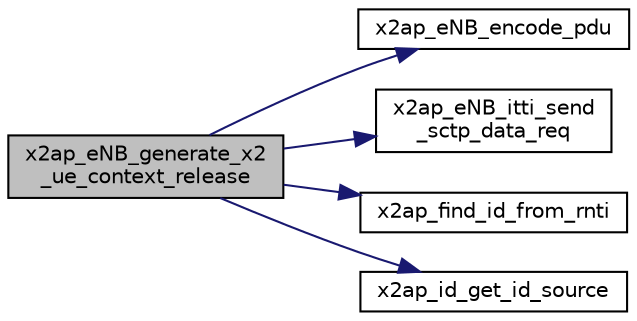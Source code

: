 digraph "x2ap_eNB_generate_x2_ue_context_release"
{
 // LATEX_PDF_SIZE
  edge [fontname="Helvetica",fontsize="10",labelfontname="Helvetica",labelfontsize="10"];
  node [fontname="Helvetica",fontsize="10",shape=record];
  rankdir="LR";
  Node1 [label="x2ap_eNB_generate_x2\l_ue_context_release",height=0.2,width=0.4,color="black", fillcolor="grey75", style="filled", fontcolor="black",tooltip=" "];
  Node1 -> Node2 [color="midnightblue",fontsize="10",style="solid",fontname="Helvetica"];
  Node2 [label="x2ap_eNB_encode_pdu",height=0.2,width=0.4,color="black", fillcolor="white", style="filled",URL="$x2ap__eNB__encoder_8c.html#a34074e4f64688708ee6742c0402cca01",tooltip=" "];
  Node1 -> Node3 [color="midnightblue",fontsize="10",style="solid",fontname="Helvetica"];
  Node3 [label="x2ap_eNB_itti_send\l_sctp_data_req",height=0.2,width=0.4,color="black", fillcolor="white", style="filled",URL="$x2ap__eNB__itti__messaging_8c.html#af47fa17d2a10b4e8bceaf3d7c23fb084",tooltip=" "];
  Node1 -> Node4 [color="midnightblue",fontsize="10",style="solid",fontname="Helvetica"];
  Node4 [label="x2ap_find_id_from_rnti",height=0.2,width=0.4,color="black", fillcolor="white", style="filled",URL="$x2ap__ids_8c.html#a665bbdb2ad52b88384ba4187cc3abef7",tooltip=" "];
  Node1 -> Node5 [color="midnightblue",fontsize="10",style="solid",fontname="Helvetica"];
  Node5 [label="x2ap_id_get_id_source",height=0.2,width=0.4,color="black", fillcolor="white", style="filled",URL="$x2ap__ids_8c.html#aab261edf75971d4d872effda454494eb",tooltip=" "];
}
